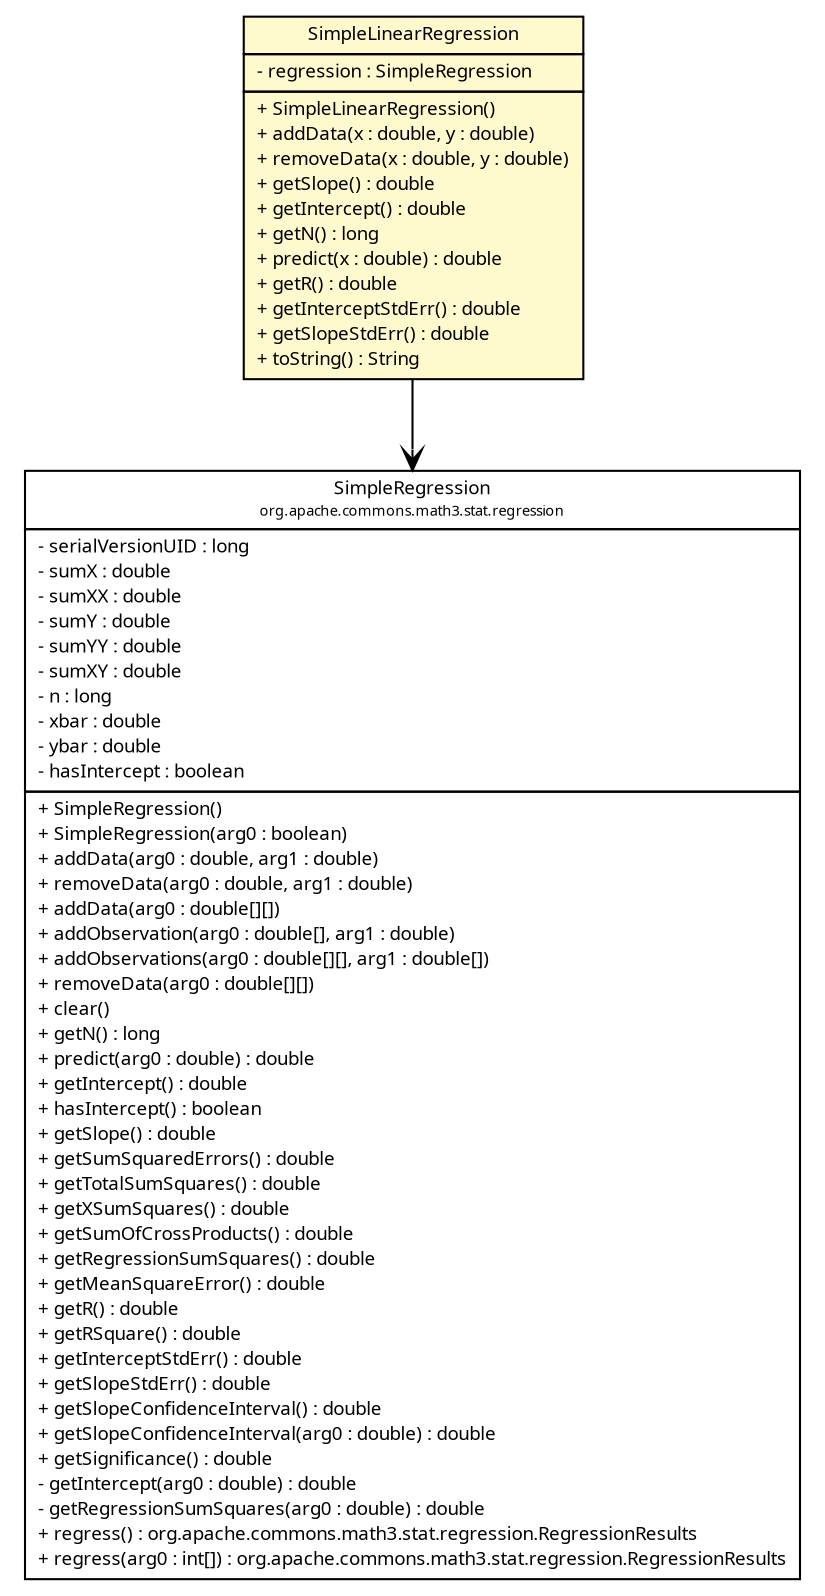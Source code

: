 #!/usr/local/bin/dot
#
# Class diagram 
# Generated by UMLGraph version R5_6 (http://www.umlgraph.org/)
#

digraph G {
	edge [fontname="Trebuchet MS",fontsize=10,labelfontname="Trebuchet MS",labelfontsize=10];
	node [fontname="Trebuchet MS",fontsize=10,shape=plaintext];
	nodesep=0.25;
	ranksep=0.5;
	// broadwick.statistics.regression.SimpleLinearRegression
	c19176 [label=<<table title="broadwick.statistics.regression.SimpleLinearRegression" border="0" cellborder="1" cellspacing="0" cellpadding="2" port="p" bgcolor="lemonChiffon" href="./SimpleLinearRegression.html">
		<tr><td><table border="0" cellspacing="0" cellpadding="1">
<tr><td align="center" balign="center"><font face="Trebuchet MS"> SimpleLinearRegression </font></td></tr>
		</table></td></tr>
		<tr><td><table border="0" cellspacing="0" cellpadding="1">
<tr><td align="left" balign="left"> - regression : SimpleRegression </td></tr>
		</table></td></tr>
		<tr><td><table border="0" cellspacing="0" cellpadding="1">
<tr><td align="left" balign="left"> + SimpleLinearRegression() </td></tr>
<tr><td align="left" balign="left"> + addData(x : double, y : double) </td></tr>
<tr><td align="left" balign="left"> + removeData(x : double, y : double) </td></tr>
<tr><td align="left" balign="left"> + getSlope() : double </td></tr>
<tr><td align="left" balign="left"> + getIntercept() : double </td></tr>
<tr><td align="left" balign="left"> + getN() : long </td></tr>
<tr><td align="left" balign="left"> + predict(x : double) : double </td></tr>
<tr><td align="left" balign="left"> + getR() : double </td></tr>
<tr><td align="left" balign="left"> + getInterceptStdErr() : double </td></tr>
<tr><td align="left" balign="left"> + getSlopeStdErr() : double </td></tr>
<tr><td align="left" balign="left"> + toString() : String </td></tr>
		</table></td></tr>
		</table>>, URL="./SimpleLinearRegression.html", fontname="Trebuchet MS", fontcolor="black", fontsize=9.0];
	// broadwick.statistics.regression.SimpleLinearRegression NAVASSOC org.apache.commons.math3.stat.regression.SimpleRegression
	c19176:p -> c19221:p [taillabel="", label="", headlabel="", fontname="Trebuchet MS", fontcolor="black", fontsize=10.0, color="black", arrowhead=open];
	// org.apache.commons.math3.stat.regression.SimpleRegression
	c19221 [label=<<table title="org.apache.commons.math3.stat.regression.SimpleRegression" border="0" cellborder="1" cellspacing="0" cellpadding="2" port="p" href="http://java.sun.com/j2se/1.4.2/docs/api/org/apache/commons/math3/stat/regression/SimpleRegression.html">
		<tr><td><table border="0" cellspacing="0" cellpadding="1">
<tr><td align="center" balign="center"><font face="Trebuchet MS"> SimpleRegression </font></td></tr>
<tr><td align="center" balign="center"><font face="Trebuchet MS" point-size="7.0"> org.apache.commons.math3.stat.regression </font></td></tr>
		</table></td></tr>
		<tr><td><table border="0" cellspacing="0" cellpadding="1">
<tr><td align="left" balign="left"> - serialVersionUID : long </td></tr>
<tr><td align="left" balign="left"> - sumX : double </td></tr>
<tr><td align="left" balign="left"> - sumXX : double </td></tr>
<tr><td align="left" balign="left"> - sumY : double </td></tr>
<tr><td align="left" balign="left"> - sumYY : double </td></tr>
<tr><td align="left" balign="left"> - sumXY : double </td></tr>
<tr><td align="left" balign="left"> - n : long </td></tr>
<tr><td align="left" balign="left"> - xbar : double </td></tr>
<tr><td align="left" balign="left"> - ybar : double </td></tr>
<tr><td align="left" balign="left"> - hasIntercept : boolean </td></tr>
		</table></td></tr>
		<tr><td><table border="0" cellspacing="0" cellpadding="1">
<tr><td align="left" balign="left"> + SimpleRegression() </td></tr>
<tr><td align="left" balign="left"> + SimpleRegression(arg0 : boolean) </td></tr>
<tr><td align="left" balign="left"> + addData(arg0 : double, arg1 : double) </td></tr>
<tr><td align="left" balign="left"> + removeData(arg0 : double, arg1 : double) </td></tr>
<tr><td align="left" balign="left"> + addData(arg0 : double[][]) </td></tr>
<tr><td align="left" balign="left"> + addObservation(arg0 : double[], arg1 : double) </td></tr>
<tr><td align="left" balign="left"> + addObservations(arg0 : double[][], arg1 : double[]) </td></tr>
<tr><td align="left" balign="left"> + removeData(arg0 : double[][]) </td></tr>
<tr><td align="left" balign="left"> + clear() </td></tr>
<tr><td align="left" balign="left"> + getN() : long </td></tr>
<tr><td align="left" balign="left"> + predict(arg0 : double) : double </td></tr>
<tr><td align="left" balign="left"> + getIntercept() : double </td></tr>
<tr><td align="left" balign="left"> + hasIntercept() : boolean </td></tr>
<tr><td align="left" balign="left"> + getSlope() : double </td></tr>
<tr><td align="left" balign="left"> + getSumSquaredErrors() : double </td></tr>
<tr><td align="left" balign="left"> + getTotalSumSquares() : double </td></tr>
<tr><td align="left" balign="left"> + getXSumSquares() : double </td></tr>
<tr><td align="left" balign="left"> + getSumOfCrossProducts() : double </td></tr>
<tr><td align="left" balign="left"> + getRegressionSumSquares() : double </td></tr>
<tr><td align="left" balign="left"> + getMeanSquareError() : double </td></tr>
<tr><td align="left" balign="left"> + getR() : double </td></tr>
<tr><td align="left" balign="left"> + getRSquare() : double </td></tr>
<tr><td align="left" balign="left"> + getInterceptStdErr() : double </td></tr>
<tr><td align="left" balign="left"> + getSlopeStdErr() : double </td></tr>
<tr><td align="left" balign="left"> + getSlopeConfidenceInterval() : double </td></tr>
<tr><td align="left" balign="left"> + getSlopeConfidenceInterval(arg0 : double) : double </td></tr>
<tr><td align="left" balign="left"> + getSignificance() : double </td></tr>
<tr><td align="left" balign="left"> - getIntercept(arg0 : double) : double </td></tr>
<tr><td align="left" balign="left"> - getRegressionSumSquares(arg0 : double) : double </td></tr>
<tr><td align="left" balign="left"> + regress() : org.apache.commons.math3.stat.regression.RegressionResults </td></tr>
<tr><td align="left" balign="left"> + regress(arg0 : int[]) : org.apache.commons.math3.stat.regression.RegressionResults </td></tr>
		</table></td></tr>
		</table>>, URL="http://java.sun.com/j2se/1.4.2/docs/api/org/apache/commons/math3/stat/regression/SimpleRegression.html", fontname="Trebuchet MS", fontcolor="black", fontsize=9.0];
}

